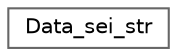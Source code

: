 digraph "Graphical Class Hierarchy"
{
 // LATEX_PDF_SIZE
  bgcolor="transparent";
  edge [fontname=Helvetica,fontsize=10,labelfontname=Helvetica,labelfontsize=10];
  node [fontname=Helvetica,fontsize=10,shape=box,height=0.2,width=0.4];
  rankdir="LR";
  Node0 [id="Node000000",label="Data_sei_str",height=0.2,width=0.4,color="grey40", fillcolor="white", style="filled",URL="$struct_data__sei__str.html",tooltip=" "];
}
